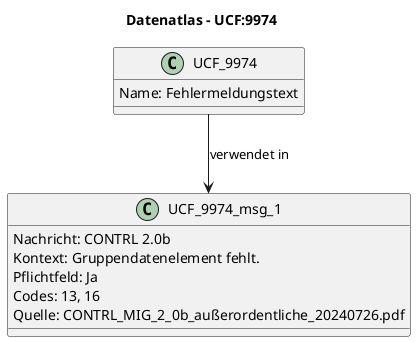 @startuml
title Datenatlas – UCF:9974
class UCF_9974 {
  Name: Fehlermeldungstext
}
class UCF_9974_msg_1 {
  Nachricht: CONTRL 2.0b
  Kontext: Gruppendatenelement fehlt.
  Pflichtfeld: Ja
  Codes: 13, 16
  Quelle: CONTRL_MIG_2_0b_außerordentliche_20240726.pdf
}
UCF_9974 --> UCF_9974_msg_1 : verwendet in
@enduml